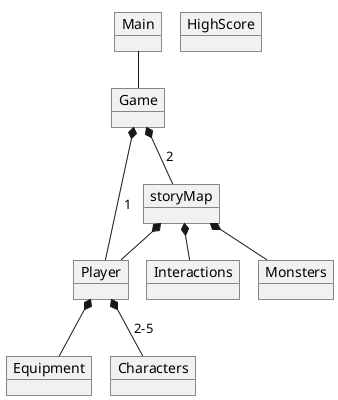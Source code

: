 @startuml
!pragma layout smetana

Object Main
Object Game
Object Player
Object storyMap
Object Equipment
Object Interactions
Object HighScore
Object Monsters
Object Characters





Main -- Game
Game *-- storyMap: 2
Game *-- Player : 1
Player *-- Characters : 2-5
Player *-- Equipment
storyMap *-- Player
storyMap *-- Monsters
storyMap *-- Interactions



@enduml